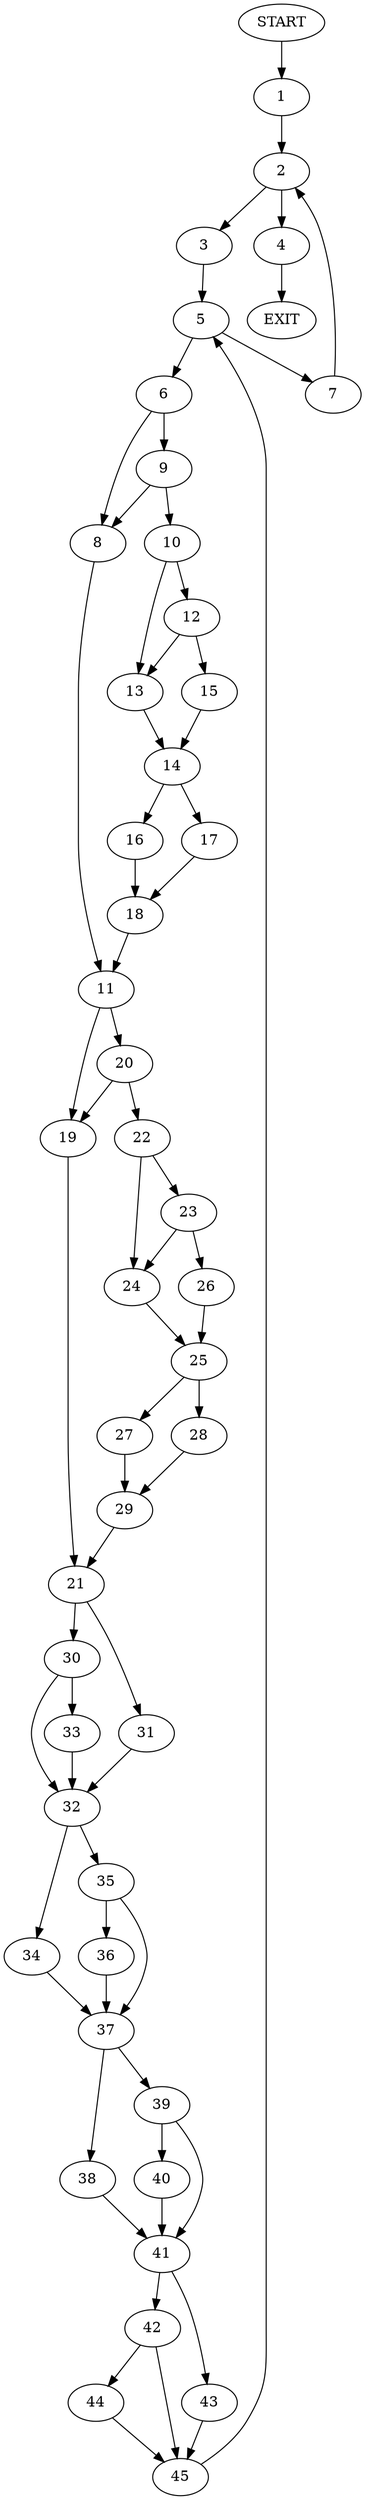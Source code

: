 digraph {
0 [label="START"]
46 [label="EXIT"]
0 -> 1
1 -> 2
2 -> 3
2 -> 4
4 -> 46
3 -> 5
5 -> 6
5 -> 7
6 -> 8
6 -> 9
7 -> 2
9 -> 10
9 -> 8
8 -> 11
10 -> 12
10 -> 13
13 -> 14
12 -> 15
12 -> 13
15 -> 14
14 -> 16
14 -> 17
17 -> 18
16 -> 18
18 -> 11
11 -> 19
11 -> 20
19 -> 21
20 -> 22
20 -> 19
22 -> 23
22 -> 24
24 -> 25
23 -> 26
23 -> 24
26 -> 25
25 -> 27
25 -> 28
28 -> 29
27 -> 29
29 -> 21
21 -> 30
21 -> 31
31 -> 32
30 -> 33
30 -> 32
32 -> 34
32 -> 35
33 -> 32
35 -> 36
35 -> 37
34 -> 37
37 -> 38
37 -> 39
36 -> 37
39 -> 40
39 -> 41
38 -> 41
41 -> 42
41 -> 43
40 -> 41
42 -> 44
42 -> 45
43 -> 45
45 -> 5
44 -> 45
}
